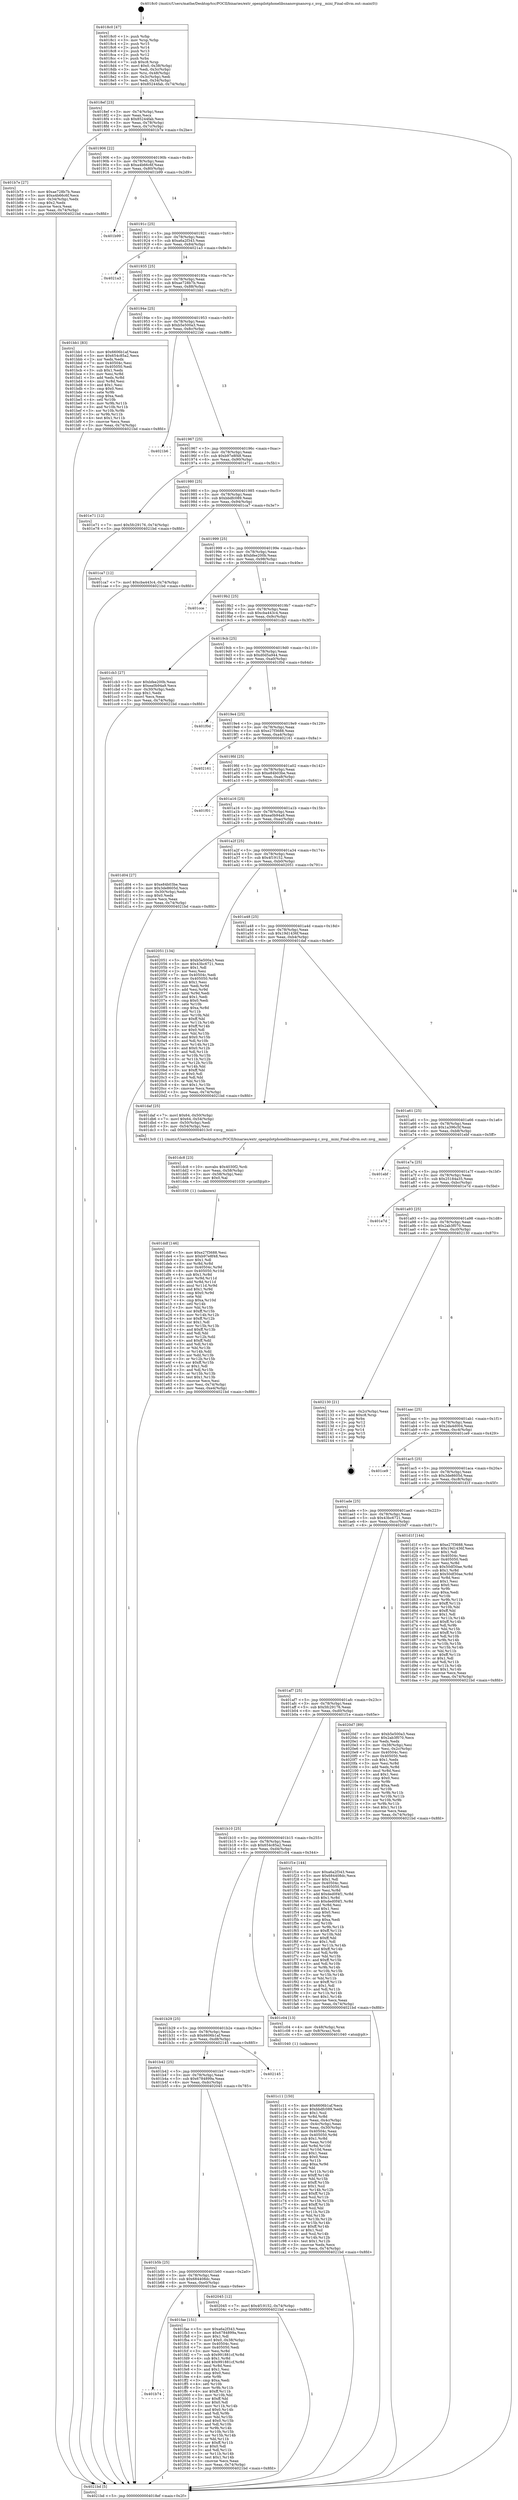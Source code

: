 digraph "0x4018c0" {
  label = "0x4018c0 (/mnt/c/Users/mathe/Desktop/tcc/POCII/binaries/extr_openpilotphonelibsnanovgnanovg.c_nvg__mini_Final-ollvm.out::main(0))"
  labelloc = "t"
  node[shape=record]

  Entry [label="",width=0.3,height=0.3,shape=circle,fillcolor=black,style=filled]
  "0x4018ef" [label="{
     0x4018ef [23]\l
     | [instrs]\l
     &nbsp;&nbsp;0x4018ef \<+3\>: mov -0x74(%rbp),%eax\l
     &nbsp;&nbsp;0x4018f2 \<+2\>: mov %eax,%ecx\l
     &nbsp;&nbsp;0x4018f4 \<+6\>: sub $0x85244fab,%ecx\l
     &nbsp;&nbsp;0x4018fa \<+3\>: mov %eax,-0x78(%rbp)\l
     &nbsp;&nbsp;0x4018fd \<+3\>: mov %ecx,-0x7c(%rbp)\l
     &nbsp;&nbsp;0x401900 \<+6\>: je 0000000000401b7e \<main+0x2be\>\l
  }"]
  "0x401b7e" [label="{
     0x401b7e [27]\l
     | [instrs]\l
     &nbsp;&nbsp;0x401b7e \<+5\>: mov $0xae728b7b,%eax\l
     &nbsp;&nbsp;0x401b83 \<+5\>: mov $0xa4b66c6f,%ecx\l
     &nbsp;&nbsp;0x401b88 \<+3\>: mov -0x34(%rbp),%edx\l
     &nbsp;&nbsp;0x401b8b \<+3\>: cmp $0x2,%edx\l
     &nbsp;&nbsp;0x401b8e \<+3\>: cmovne %ecx,%eax\l
     &nbsp;&nbsp;0x401b91 \<+3\>: mov %eax,-0x74(%rbp)\l
     &nbsp;&nbsp;0x401b94 \<+5\>: jmp 00000000004021bd \<main+0x8fd\>\l
  }"]
  "0x401906" [label="{
     0x401906 [22]\l
     | [instrs]\l
     &nbsp;&nbsp;0x401906 \<+5\>: jmp 000000000040190b \<main+0x4b\>\l
     &nbsp;&nbsp;0x40190b \<+3\>: mov -0x78(%rbp),%eax\l
     &nbsp;&nbsp;0x40190e \<+5\>: sub $0xa4b66c6f,%eax\l
     &nbsp;&nbsp;0x401913 \<+3\>: mov %eax,-0x80(%rbp)\l
     &nbsp;&nbsp;0x401916 \<+6\>: je 0000000000401b99 \<main+0x2d9\>\l
  }"]
  "0x4021bd" [label="{
     0x4021bd [5]\l
     | [instrs]\l
     &nbsp;&nbsp;0x4021bd \<+5\>: jmp 00000000004018ef \<main+0x2f\>\l
  }"]
  "0x4018c0" [label="{
     0x4018c0 [47]\l
     | [instrs]\l
     &nbsp;&nbsp;0x4018c0 \<+1\>: push %rbp\l
     &nbsp;&nbsp;0x4018c1 \<+3\>: mov %rsp,%rbp\l
     &nbsp;&nbsp;0x4018c4 \<+2\>: push %r15\l
     &nbsp;&nbsp;0x4018c6 \<+2\>: push %r14\l
     &nbsp;&nbsp;0x4018c8 \<+2\>: push %r13\l
     &nbsp;&nbsp;0x4018ca \<+2\>: push %r12\l
     &nbsp;&nbsp;0x4018cc \<+1\>: push %rbx\l
     &nbsp;&nbsp;0x4018cd \<+7\>: sub $0xc8,%rsp\l
     &nbsp;&nbsp;0x4018d4 \<+7\>: movl $0x0,-0x38(%rbp)\l
     &nbsp;&nbsp;0x4018db \<+3\>: mov %edi,-0x3c(%rbp)\l
     &nbsp;&nbsp;0x4018de \<+4\>: mov %rsi,-0x48(%rbp)\l
     &nbsp;&nbsp;0x4018e2 \<+3\>: mov -0x3c(%rbp),%edi\l
     &nbsp;&nbsp;0x4018e5 \<+3\>: mov %edi,-0x34(%rbp)\l
     &nbsp;&nbsp;0x4018e8 \<+7\>: movl $0x85244fab,-0x74(%rbp)\l
  }"]
  Exit [label="",width=0.3,height=0.3,shape=circle,fillcolor=black,style=filled,peripheries=2]
  "0x401b99" [label="{
     0x401b99\l
  }", style=dashed]
  "0x40191c" [label="{
     0x40191c [25]\l
     | [instrs]\l
     &nbsp;&nbsp;0x40191c \<+5\>: jmp 0000000000401921 \<main+0x61\>\l
     &nbsp;&nbsp;0x401921 \<+3\>: mov -0x78(%rbp),%eax\l
     &nbsp;&nbsp;0x401924 \<+5\>: sub $0xa6a2f343,%eax\l
     &nbsp;&nbsp;0x401929 \<+6\>: mov %eax,-0x84(%rbp)\l
     &nbsp;&nbsp;0x40192f \<+6\>: je 00000000004021a3 \<main+0x8e3\>\l
  }"]
  "0x401b74" [label="{
     0x401b74\l
  }", style=dashed]
  "0x4021a3" [label="{
     0x4021a3\l
  }", style=dashed]
  "0x401935" [label="{
     0x401935 [25]\l
     | [instrs]\l
     &nbsp;&nbsp;0x401935 \<+5\>: jmp 000000000040193a \<main+0x7a\>\l
     &nbsp;&nbsp;0x40193a \<+3\>: mov -0x78(%rbp),%eax\l
     &nbsp;&nbsp;0x40193d \<+5\>: sub $0xae728b7b,%eax\l
     &nbsp;&nbsp;0x401942 \<+6\>: mov %eax,-0x88(%rbp)\l
     &nbsp;&nbsp;0x401948 \<+6\>: je 0000000000401bb1 \<main+0x2f1\>\l
  }"]
  "0x401fae" [label="{
     0x401fae [151]\l
     | [instrs]\l
     &nbsp;&nbsp;0x401fae \<+5\>: mov $0xa6a2f343,%eax\l
     &nbsp;&nbsp;0x401fb3 \<+5\>: mov $0x6784899a,%ecx\l
     &nbsp;&nbsp;0x401fb8 \<+2\>: mov $0x1,%dl\l
     &nbsp;&nbsp;0x401fba \<+7\>: movl $0x0,-0x38(%rbp)\l
     &nbsp;&nbsp;0x401fc1 \<+7\>: mov 0x40504c,%esi\l
     &nbsp;&nbsp;0x401fc8 \<+7\>: mov 0x405050,%edi\l
     &nbsp;&nbsp;0x401fcf \<+3\>: mov %esi,%r8d\l
     &nbsp;&nbsp;0x401fd2 \<+7\>: sub $0x991881cf,%r8d\l
     &nbsp;&nbsp;0x401fd9 \<+4\>: sub $0x1,%r8d\l
     &nbsp;&nbsp;0x401fdd \<+7\>: add $0x991881cf,%r8d\l
     &nbsp;&nbsp;0x401fe4 \<+4\>: imul %r8d,%esi\l
     &nbsp;&nbsp;0x401fe8 \<+3\>: and $0x1,%esi\l
     &nbsp;&nbsp;0x401feb \<+3\>: cmp $0x0,%esi\l
     &nbsp;&nbsp;0x401fee \<+4\>: sete %r9b\l
     &nbsp;&nbsp;0x401ff2 \<+3\>: cmp $0xa,%edi\l
     &nbsp;&nbsp;0x401ff5 \<+4\>: setl %r10b\l
     &nbsp;&nbsp;0x401ff9 \<+3\>: mov %r9b,%r11b\l
     &nbsp;&nbsp;0x401ffc \<+4\>: xor $0xff,%r11b\l
     &nbsp;&nbsp;0x402000 \<+3\>: mov %r10b,%bl\l
     &nbsp;&nbsp;0x402003 \<+3\>: xor $0xff,%bl\l
     &nbsp;&nbsp;0x402006 \<+3\>: xor $0x0,%dl\l
     &nbsp;&nbsp;0x402009 \<+3\>: mov %r11b,%r14b\l
     &nbsp;&nbsp;0x40200c \<+4\>: and $0x0,%r14b\l
     &nbsp;&nbsp;0x402010 \<+3\>: and %dl,%r9b\l
     &nbsp;&nbsp;0x402013 \<+3\>: mov %bl,%r15b\l
     &nbsp;&nbsp;0x402016 \<+4\>: and $0x0,%r15b\l
     &nbsp;&nbsp;0x40201a \<+3\>: and %dl,%r10b\l
     &nbsp;&nbsp;0x40201d \<+3\>: or %r9b,%r14b\l
     &nbsp;&nbsp;0x402020 \<+3\>: or %r10b,%r15b\l
     &nbsp;&nbsp;0x402023 \<+3\>: xor %r15b,%r14b\l
     &nbsp;&nbsp;0x402026 \<+3\>: or %bl,%r11b\l
     &nbsp;&nbsp;0x402029 \<+4\>: xor $0xff,%r11b\l
     &nbsp;&nbsp;0x40202d \<+3\>: or $0x0,%dl\l
     &nbsp;&nbsp;0x402030 \<+3\>: and %dl,%r11b\l
     &nbsp;&nbsp;0x402033 \<+3\>: or %r11b,%r14b\l
     &nbsp;&nbsp;0x402036 \<+4\>: test $0x1,%r14b\l
     &nbsp;&nbsp;0x40203a \<+3\>: cmovne %ecx,%eax\l
     &nbsp;&nbsp;0x40203d \<+3\>: mov %eax,-0x74(%rbp)\l
     &nbsp;&nbsp;0x402040 \<+5\>: jmp 00000000004021bd \<main+0x8fd\>\l
  }"]
  "0x401bb1" [label="{
     0x401bb1 [83]\l
     | [instrs]\l
     &nbsp;&nbsp;0x401bb1 \<+5\>: mov $0x6606b1af,%eax\l
     &nbsp;&nbsp;0x401bb6 \<+5\>: mov $0x654c85a2,%ecx\l
     &nbsp;&nbsp;0x401bbb \<+2\>: xor %edx,%edx\l
     &nbsp;&nbsp;0x401bbd \<+7\>: mov 0x40504c,%esi\l
     &nbsp;&nbsp;0x401bc4 \<+7\>: mov 0x405050,%edi\l
     &nbsp;&nbsp;0x401bcb \<+3\>: sub $0x1,%edx\l
     &nbsp;&nbsp;0x401bce \<+3\>: mov %esi,%r8d\l
     &nbsp;&nbsp;0x401bd1 \<+3\>: add %edx,%r8d\l
     &nbsp;&nbsp;0x401bd4 \<+4\>: imul %r8d,%esi\l
     &nbsp;&nbsp;0x401bd8 \<+3\>: and $0x1,%esi\l
     &nbsp;&nbsp;0x401bdb \<+3\>: cmp $0x0,%esi\l
     &nbsp;&nbsp;0x401bde \<+4\>: sete %r9b\l
     &nbsp;&nbsp;0x401be2 \<+3\>: cmp $0xa,%edi\l
     &nbsp;&nbsp;0x401be5 \<+4\>: setl %r10b\l
     &nbsp;&nbsp;0x401be9 \<+3\>: mov %r9b,%r11b\l
     &nbsp;&nbsp;0x401bec \<+3\>: and %r10b,%r11b\l
     &nbsp;&nbsp;0x401bef \<+3\>: xor %r10b,%r9b\l
     &nbsp;&nbsp;0x401bf2 \<+3\>: or %r9b,%r11b\l
     &nbsp;&nbsp;0x401bf5 \<+4\>: test $0x1,%r11b\l
     &nbsp;&nbsp;0x401bf9 \<+3\>: cmovne %ecx,%eax\l
     &nbsp;&nbsp;0x401bfc \<+3\>: mov %eax,-0x74(%rbp)\l
     &nbsp;&nbsp;0x401bff \<+5\>: jmp 00000000004021bd \<main+0x8fd\>\l
  }"]
  "0x40194e" [label="{
     0x40194e [25]\l
     | [instrs]\l
     &nbsp;&nbsp;0x40194e \<+5\>: jmp 0000000000401953 \<main+0x93\>\l
     &nbsp;&nbsp;0x401953 \<+3\>: mov -0x78(%rbp),%eax\l
     &nbsp;&nbsp;0x401956 \<+5\>: sub $0xb5e500a3,%eax\l
     &nbsp;&nbsp;0x40195b \<+6\>: mov %eax,-0x8c(%rbp)\l
     &nbsp;&nbsp;0x401961 \<+6\>: je 00000000004021b6 \<main+0x8f6\>\l
  }"]
  "0x401b5b" [label="{
     0x401b5b [25]\l
     | [instrs]\l
     &nbsp;&nbsp;0x401b5b \<+5\>: jmp 0000000000401b60 \<main+0x2a0\>\l
     &nbsp;&nbsp;0x401b60 \<+3\>: mov -0x78(%rbp),%eax\l
     &nbsp;&nbsp;0x401b63 \<+5\>: sub $0x684408dc,%eax\l
     &nbsp;&nbsp;0x401b68 \<+6\>: mov %eax,-0xe0(%rbp)\l
     &nbsp;&nbsp;0x401b6e \<+6\>: je 0000000000401fae \<main+0x6ee\>\l
  }"]
  "0x4021b6" [label="{
     0x4021b6\l
  }", style=dashed]
  "0x401967" [label="{
     0x401967 [25]\l
     | [instrs]\l
     &nbsp;&nbsp;0x401967 \<+5\>: jmp 000000000040196c \<main+0xac\>\l
     &nbsp;&nbsp;0x40196c \<+3\>: mov -0x78(%rbp),%eax\l
     &nbsp;&nbsp;0x40196f \<+5\>: sub $0xb97e8f48,%eax\l
     &nbsp;&nbsp;0x401974 \<+6\>: mov %eax,-0x90(%rbp)\l
     &nbsp;&nbsp;0x40197a \<+6\>: je 0000000000401e71 \<main+0x5b1\>\l
  }"]
  "0x402045" [label="{
     0x402045 [12]\l
     | [instrs]\l
     &nbsp;&nbsp;0x402045 \<+7\>: movl $0x4f19152,-0x74(%rbp)\l
     &nbsp;&nbsp;0x40204c \<+5\>: jmp 00000000004021bd \<main+0x8fd\>\l
  }"]
  "0x401e71" [label="{
     0x401e71 [12]\l
     | [instrs]\l
     &nbsp;&nbsp;0x401e71 \<+7\>: movl $0x5fc29176,-0x74(%rbp)\l
     &nbsp;&nbsp;0x401e78 \<+5\>: jmp 00000000004021bd \<main+0x8fd\>\l
  }"]
  "0x401980" [label="{
     0x401980 [25]\l
     | [instrs]\l
     &nbsp;&nbsp;0x401980 \<+5\>: jmp 0000000000401985 \<main+0xc5\>\l
     &nbsp;&nbsp;0x401985 \<+3\>: mov -0x78(%rbp),%eax\l
     &nbsp;&nbsp;0x401988 \<+5\>: sub $0xbbdfc089,%eax\l
     &nbsp;&nbsp;0x40198d \<+6\>: mov %eax,-0x94(%rbp)\l
     &nbsp;&nbsp;0x401993 \<+6\>: je 0000000000401ca7 \<main+0x3e7\>\l
  }"]
  "0x401b42" [label="{
     0x401b42 [25]\l
     | [instrs]\l
     &nbsp;&nbsp;0x401b42 \<+5\>: jmp 0000000000401b47 \<main+0x287\>\l
     &nbsp;&nbsp;0x401b47 \<+3\>: mov -0x78(%rbp),%eax\l
     &nbsp;&nbsp;0x401b4a \<+5\>: sub $0x6784899a,%eax\l
     &nbsp;&nbsp;0x401b4f \<+6\>: mov %eax,-0xdc(%rbp)\l
     &nbsp;&nbsp;0x401b55 \<+6\>: je 0000000000402045 \<main+0x785\>\l
  }"]
  "0x401ca7" [label="{
     0x401ca7 [12]\l
     | [instrs]\l
     &nbsp;&nbsp;0x401ca7 \<+7\>: movl $0xcba443c4,-0x74(%rbp)\l
     &nbsp;&nbsp;0x401cae \<+5\>: jmp 00000000004021bd \<main+0x8fd\>\l
  }"]
  "0x401999" [label="{
     0x401999 [25]\l
     | [instrs]\l
     &nbsp;&nbsp;0x401999 \<+5\>: jmp 000000000040199e \<main+0xde\>\l
     &nbsp;&nbsp;0x40199e \<+3\>: mov -0x78(%rbp),%eax\l
     &nbsp;&nbsp;0x4019a1 \<+5\>: sub $0xbfee200b,%eax\l
     &nbsp;&nbsp;0x4019a6 \<+6\>: mov %eax,-0x98(%rbp)\l
     &nbsp;&nbsp;0x4019ac \<+6\>: je 0000000000401cce \<main+0x40e\>\l
  }"]
  "0x402145" [label="{
     0x402145\l
  }", style=dashed]
  "0x401cce" [label="{
     0x401cce\l
  }", style=dashed]
  "0x4019b2" [label="{
     0x4019b2 [25]\l
     | [instrs]\l
     &nbsp;&nbsp;0x4019b2 \<+5\>: jmp 00000000004019b7 \<main+0xf7\>\l
     &nbsp;&nbsp;0x4019b7 \<+3\>: mov -0x78(%rbp),%eax\l
     &nbsp;&nbsp;0x4019ba \<+5\>: sub $0xcba443c4,%eax\l
     &nbsp;&nbsp;0x4019bf \<+6\>: mov %eax,-0x9c(%rbp)\l
     &nbsp;&nbsp;0x4019c5 \<+6\>: je 0000000000401cb3 \<main+0x3f3\>\l
  }"]
  "0x401ddf" [label="{
     0x401ddf [146]\l
     | [instrs]\l
     &nbsp;&nbsp;0x401ddf \<+5\>: mov $0xe27f3688,%esi\l
     &nbsp;&nbsp;0x401de4 \<+5\>: mov $0xb97e8f48,%ecx\l
     &nbsp;&nbsp;0x401de9 \<+2\>: mov $0x1,%dl\l
     &nbsp;&nbsp;0x401deb \<+3\>: xor %r8d,%r8d\l
     &nbsp;&nbsp;0x401dee \<+8\>: mov 0x40504c,%r9d\l
     &nbsp;&nbsp;0x401df6 \<+8\>: mov 0x405050,%r10d\l
     &nbsp;&nbsp;0x401dfe \<+4\>: sub $0x1,%r8d\l
     &nbsp;&nbsp;0x401e02 \<+3\>: mov %r9d,%r11d\l
     &nbsp;&nbsp;0x401e05 \<+3\>: add %r8d,%r11d\l
     &nbsp;&nbsp;0x401e08 \<+4\>: imul %r11d,%r9d\l
     &nbsp;&nbsp;0x401e0c \<+4\>: and $0x1,%r9d\l
     &nbsp;&nbsp;0x401e10 \<+4\>: cmp $0x0,%r9d\l
     &nbsp;&nbsp;0x401e14 \<+3\>: sete %bl\l
     &nbsp;&nbsp;0x401e17 \<+4\>: cmp $0xa,%r10d\l
     &nbsp;&nbsp;0x401e1b \<+4\>: setl %r14b\l
     &nbsp;&nbsp;0x401e1f \<+3\>: mov %bl,%r15b\l
     &nbsp;&nbsp;0x401e22 \<+4\>: xor $0xff,%r15b\l
     &nbsp;&nbsp;0x401e26 \<+3\>: mov %r14b,%r12b\l
     &nbsp;&nbsp;0x401e29 \<+4\>: xor $0xff,%r12b\l
     &nbsp;&nbsp;0x401e2d \<+3\>: xor $0x1,%dl\l
     &nbsp;&nbsp;0x401e30 \<+3\>: mov %r15b,%r13b\l
     &nbsp;&nbsp;0x401e33 \<+4\>: and $0xff,%r13b\l
     &nbsp;&nbsp;0x401e37 \<+2\>: and %dl,%bl\l
     &nbsp;&nbsp;0x401e39 \<+3\>: mov %r12b,%dil\l
     &nbsp;&nbsp;0x401e3c \<+4\>: and $0xff,%dil\l
     &nbsp;&nbsp;0x401e40 \<+3\>: and %dl,%r14b\l
     &nbsp;&nbsp;0x401e43 \<+3\>: or %bl,%r13b\l
     &nbsp;&nbsp;0x401e46 \<+3\>: or %r14b,%dil\l
     &nbsp;&nbsp;0x401e49 \<+3\>: xor %dil,%r13b\l
     &nbsp;&nbsp;0x401e4c \<+3\>: or %r12b,%r15b\l
     &nbsp;&nbsp;0x401e4f \<+4\>: xor $0xff,%r15b\l
     &nbsp;&nbsp;0x401e53 \<+3\>: or $0x1,%dl\l
     &nbsp;&nbsp;0x401e56 \<+3\>: and %dl,%r15b\l
     &nbsp;&nbsp;0x401e59 \<+3\>: or %r15b,%r13b\l
     &nbsp;&nbsp;0x401e5c \<+4\>: test $0x1,%r13b\l
     &nbsp;&nbsp;0x401e60 \<+3\>: cmovne %ecx,%esi\l
     &nbsp;&nbsp;0x401e63 \<+3\>: mov %esi,-0x74(%rbp)\l
     &nbsp;&nbsp;0x401e66 \<+6\>: mov %eax,-0xe4(%rbp)\l
     &nbsp;&nbsp;0x401e6c \<+5\>: jmp 00000000004021bd \<main+0x8fd\>\l
  }"]
  "0x401cb3" [label="{
     0x401cb3 [27]\l
     | [instrs]\l
     &nbsp;&nbsp;0x401cb3 \<+5\>: mov $0xbfee200b,%eax\l
     &nbsp;&nbsp;0x401cb8 \<+5\>: mov $0xea0b94a9,%ecx\l
     &nbsp;&nbsp;0x401cbd \<+3\>: mov -0x30(%rbp),%edx\l
     &nbsp;&nbsp;0x401cc0 \<+3\>: cmp $0x1,%edx\l
     &nbsp;&nbsp;0x401cc3 \<+3\>: cmovl %ecx,%eax\l
     &nbsp;&nbsp;0x401cc6 \<+3\>: mov %eax,-0x74(%rbp)\l
     &nbsp;&nbsp;0x401cc9 \<+5\>: jmp 00000000004021bd \<main+0x8fd\>\l
  }"]
  "0x4019cb" [label="{
     0x4019cb [25]\l
     | [instrs]\l
     &nbsp;&nbsp;0x4019cb \<+5\>: jmp 00000000004019d0 \<main+0x110\>\l
     &nbsp;&nbsp;0x4019d0 \<+3\>: mov -0x78(%rbp),%eax\l
     &nbsp;&nbsp;0x4019d3 \<+5\>: sub $0xd0d5a944,%eax\l
     &nbsp;&nbsp;0x4019d8 \<+6\>: mov %eax,-0xa0(%rbp)\l
     &nbsp;&nbsp;0x4019de \<+6\>: je 0000000000401f0d \<main+0x64d\>\l
  }"]
  "0x401dc8" [label="{
     0x401dc8 [23]\l
     | [instrs]\l
     &nbsp;&nbsp;0x401dc8 \<+10\>: movabs $0x4030f2,%rdi\l
     &nbsp;&nbsp;0x401dd2 \<+3\>: mov %eax,-0x58(%rbp)\l
     &nbsp;&nbsp;0x401dd5 \<+3\>: mov -0x58(%rbp),%esi\l
     &nbsp;&nbsp;0x401dd8 \<+2\>: mov $0x0,%al\l
     &nbsp;&nbsp;0x401dda \<+5\>: call 0000000000401030 \<printf@plt\>\l
     | [calls]\l
     &nbsp;&nbsp;0x401030 \{1\} (unknown)\l
  }"]
  "0x401f0d" [label="{
     0x401f0d\l
  }", style=dashed]
  "0x4019e4" [label="{
     0x4019e4 [25]\l
     | [instrs]\l
     &nbsp;&nbsp;0x4019e4 \<+5\>: jmp 00000000004019e9 \<main+0x129\>\l
     &nbsp;&nbsp;0x4019e9 \<+3\>: mov -0x78(%rbp),%eax\l
     &nbsp;&nbsp;0x4019ec \<+5\>: sub $0xe27f3688,%eax\l
     &nbsp;&nbsp;0x4019f1 \<+6\>: mov %eax,-0xa4(%rbp)\l
     &nbsp;&nbsp;0x4019f7 \<+6\>: je 0000000000402161 \<main+0x8a1\>\l
  }"]
  "0x401c11" [label="{
     0x401c11 [150]\l
     | [instrs]\l
     &nbsp;&nbsp;0x401c11 \<+5\>: mov $0x6606b1af,%ecx\l
     &nbsp;&nbsp;0x401c16 \<+5\>: mov $0xbbdfc089,%edx\l
     &nbsp;&nbsp;0x401c1b \<+3\>: mov $0x1,%sil\l
     &nbsp;&nbsp;0x401c1e \<+3\>: xor %r8d,%r8d\l
     &nbsp;&nbsp;0x401c21 \<+3\>: mov %eax,-0x4c(%rbp)\l
     &nbsp;&nbsp;0x401c24 \<+3\>: mov -0x4c(%rbp),%eax\l
     &nbsp;&nbsp;0x401c27 \<+3\>: mov %eax,-0x30(%rbp)\l
     &nbsp;&nbsp;0x401c2a \<+7\>: mov 0x40504c,%eax\l
     &nbsp;&nbsp;0x401c31 \<+8\>: mov 0x405050,%r9d\l
     &nbsp;&nbsp;0x401c39 \<+4\>: sub $0x1,%r8d\l
     &nbsp;&nbsp;0x401c3d \<+3\>: mov %eax,%r10d\l
     &nbsp;&nbsp;0x401c40 \<+3\>: add %r8d,%r10d\l
     &nbsp;&nbsp;0x401c43 \<+4\>: imul %r10d,%eax\l
     &nbsp;&nbsp;0x401c47 \<+3\>: and $0x1,%eax\l
     &nbsp;&nbsp;0x401c4a \<+3\>: cmp $0x0,%eax\l
     &nbsp;&nbsp;0x401c4d \<+4\>: sete %r11b\l
     &nbsp;&nbsp;0x401c51 \<+4\>: cmp $0xa,%r9d\l
     &nbsp;&nbsp;0x401c55 \<+3\>: setl %bl\l
     &nbsp;&nbsp;0x401c58 \<+3\>: mov %r11b,%r14b\l
     &nbsp;&nbsp;0x401c5b \<+4\>: xor $0xff,%r14b\l
     &nbsp;&nbsp;0x401c5f \<+3\>: mov %bl,%r15b\l
     &nbsp;&nbsp;0x401c62 \<+4\>: xor $0xff,%r15b\l
     &nbsp;&nbsp;0x401c66 \<+4\>: xor $0x1,%sil\l
     &nbsp;&nbsp;0x401c6a \<+3\>: mov %r14b,%r12b\l
     &nbsp;&nbsp;0x401c6d \<+4\>: and $0xff,%r12b\l
     &nbsp;&nbsp;0x401c71 \<+3\>: and %sil,%r11b\l
     &nbsp;&nbsp;0x401c74 \<+3\>: mov %r15b,%r13b\l
     &nbsp;&nbsp;0x401c77 \<+4\>: and $0xff,%r13b\l
     &nbsp;&nbsp;0x401c7b \<+3\>: and %sil,%bl\l
     &nbsp;&nbsp;0x401c7e \<+3\>: or %r11b,%r12b\l
     &nbsp;&nbsp;0x401c81 \<+3\>: or %bl,%r13b\l
     &nbsp;&nbsp;0x401c84 \<+3\>: xor %r13b,%r12b\l
     &nbsp;&nbsp;0x401c87 \<+3\>: or %r15b,%r14b\l
     &nbsp;&nbsp;0x401c8a \<+4\>: xor $0xff,%r14b\l
     &nbsp;&nbsp;0x401c8e \<+4\>: or $0x1,%sil\l
     &nbsp;&nbsp;0x401c92 \<+3\>: and %sil,%r14b\l
     &nbsp;&nbsp;0x401c95 \<+3\>: or %r14b,%r12b\l
     &nbsp;&nbsp;0x401c98 \<+4\>: test $0x1,%r12b\l
     &nbsp;&nbsp;0x401c9c \<+3\>: cmovne %edx,%ecx\l
     &nbsp;&nbsp;0x401c9f \<+3\>: mov %ecx,-0x74(%rbp)\l
     &nbsp;&nbsp;0x401ca2 \<+5\>: jmp 00000000004021bd \<main+0x8fd\>\l
  }"]
  "0x402161" [label="{
     0x402161\l
  }", style=dashed]
  "0x4019fd" [label="{
     0x4019fd [25]\l
     | [instrs]\l
     &nbsp;&nbsp;0x4019fd \<+5\>: jmp 0000000000401a02 \<main+0x142\>\l
     &nbsp;&nbsp;0x401a02 \<+3\>: mov -0x78(%rbp),%eax\l
     &nbsp;&nbsp;0x401a05 \<+5\>: sub $0xe84b03be,%eax\l
     &nbsp;&nbsp;0x401a0a \<+6\>: mov %eax,-0xa8(%rbp)\l
     &nbsp;&nbsp;0x401a10 \<+6\>: je 0000000000401f01 \<main+0x641\>\l
  }"]
  "0x401b29" [label="{
     0x401b29 [25]\l
     | [instrs]\l
     &nbsp;&nbsp;0x401b29 \<+5\>: jmp 0000000000401b2e \<main+0x26e\>\l
     &nbsp;&nbsp;0x401b2e \<+3\>: mov -0x78(%rbp),%eax\l
     &nbsp;&nbsp;0x401b31 \<+5\>: sub $0x6606b1af,%eax\l
     &nbsp;&nbsp;0x401b36 \<+6\>: mov %eax,-0xd8(%rbp)\l
     &nbsp;&nbsp;0x401b3c \<+6\>: je 0000000000402145 \<main+0x885\>\l
  }"]
  "0x401f01" [label="{
     0x401f01\l
  }", style=dashed]
  "0x401a16" [label="{
     0x401a16 [25]\l
     | [instrs]\l
     &nbsp;&nbsp;0x401a16 \<+5\>: jmp 0000000000401a1b \<main+0x15b\>\l
     &nbsp;&nbsp;0x401a1b \<+3\>: mov -0x78(%rbp),%eax\l
     &nbsp;&nbsp;0x401a1e \<+5\>: sub $0xea0b94a9,%eax\l
     &nbsp;&nbsp;0x401a23 \<+6\>: mov %eax,-0xac(%rbp)\l
     &nbsp;&nbsp;0x401a29 \<+6\>: je 0000000000401d04 \<main+0x444\>\l
  }"]
  "0x401c04" [label="{
     0x401c04 [13]\l
     | [instrs]\l
     &nbsp;&nbsp;0x401c04 \<+4\>: mov -0x48(%rbp),%rax\l
     &nbsp;&nbsp;0x401c08 \<+4\>: mov 0x8(%rax),%rdi\l
     &nbsp;&nbsp;0x401c0c \<+5\>: call 0000000000401040 \<atoi@plt\>\l
     | [calls]\l
     &nbsp;&nbsp;0x401040 \{1\} (unknown)\l
  }"]
  "0x401d04" [label="{
     0x401d04 [27]\l
     | [instrs]\l
     &nbsp;&nbsp;0x401d04 \<+5\>: mov $0xe84b03be,%eax\l
     &nbsp;&nbsp;0x401d09 \<+5\>: mov $0x3de8605d,%ecx\l
     &nbsp;&nbsp;0x401d0e \<+3\>: mov -0x30(%rbp),%edx\l
     &nbsp;&nbsp;0x401d11 \<+3\>: cmp $0x0,%edx\l
     &nbsp;&nbsp;0x401d14 \<+3\>: cmove %ecx,%eax\l
     &nbsp;&nbsp;0x401d17 \<+3\>: mov %eax,-0x74(%rbp)\l
     &nbsp;&nbsp;0x401d1a \<+5\>: jmp 00000000004021bd \<main+0x8fd\>\l
  }"]
  "0x401a2f" [label="{
     0x401a2f [25]\l
     | [instrs]\l
     &nbsp;&nbsp;0x401a2f \<+5\>: jmp 0000000000401a34 \<main+0x174\>\l
     &nbsp;&nbsp;0x401a34 \<+3\>: mov -0x78(%rbp),%eax\l
     &nbsp;&nbsp;0x401a37 \<+5\>: sub $0x4f19152,%eax\l
     &nbsp;&nbsp;0x401a3c \<+6\>: mov %eax,-0xb0(%rbp)\l
     &nbsp;&nbsp;0x401a42 \<+6\>: je 0000000000402051 \<main+0x791\>\l
  }"]
  "0x401b10" [label="{
     0x401b10 [25]\l
     | [instrs]\l
     &nbsp;&nbsp;0x401b10 \<+5\>: jmp 0000000000401b15 \<main+0x255\>\l
     &nbsp;&nbsp;0x401b15 \<+3\>: mov -0x78(%rbp),%eax\l
     &nbsp;&nbsp;0x401b18 \<+5\>: sub $0x654c85a2,%eax\l
     &nbsp;&nbsp;0x401b1d \<+6\>: mov %eax,-0xd4(%rbp)\l
     &nbsp;&nbsp;0x401b23 \<+6\>: je 0000000000401c04 \<main+0x344\>\l
  }"]
  "0x402051" [label="{
     0x402051 [134]\l
     | [instrs]\l
     &nbsp;&nbsp;0x402051 \<+5\>: mov $0xb5e500a3,%eax\l
     &nbsp;&nbsp;0x402056 \<+5\>: mov $0x43bc6721,%ecx\l
     &nbsp;&nbsp;0x40205b \<+2\>: mov $0x1,%dl\l
     &nbsp;&nbsp;0x40205d \<+2\>: xor %esi,%esi\l
     &nbsp;&nbsp;0x40205f \<+7\>: mov 0x40504c,%edi\l
     &nbsp;&nbsp;0x402066 \<+8\>: mov 0x405050,%r8d\l
     &nbsp;&nbsp;0x40206e \<+3\>: sub $0x1,%esi\l
     &nbsp;&nbsp;0x402071 \<+3\>: mov %edi,%r9d\l
     &nbsp;&nbsp;0x402074 \<+3\>: add %esi,%r9d\l
     &nbsp;&nbsp;0x402077 \<+4\>: imul %r9d,%edi\l
     &nbsp;&nbsp;0x40207b \<+3\>: and $0x1,%edi\l
     &nbsp;&nbsp;0x40207e \<+3\>: cmp $0x0,%edi\l
     &nbsp;&nbsp;0x402081 \<+4\>: sete %r10b\l
     &nbsp;&nbsp;0x402085 \<+4\>: cmp $0xa,%r8d\l
     &nbsp;&nbsp;0x402089 \<+4\>: setl %r11b\l
     &nbsp;&nbsp;0x40208d \<+3\>: mov %r10b,%bl\l
     &nbsp;&nbsp;0x402090 \<+3\>: xor $0xff,%bl\l
     &nbsp;&nbsp;0x402093 \<+3\>: mov %r11b,%r14b\l
     &nbsp;&nbsp;0x402096 \<+4\>: xor $0xff,%r14b\l
     &nbsp;&nbsp;0x40209a \<+3\>: xor $0x0,%dl\l
     &nbsp;&nbsp;0x40209d \<+3\>: mov %bl,%r15b\l
     &nbsp;&nbsp;0x4020a0 \<+4\>: and $0x0,%r15b\l
     &nbsp;&nbsp;0x4020a4 \<+3\>: and %dl,%r10b\l
     &nbsp;&nbsp;0x4020a7 \<+3\>: mov %r14b,%r12b\l
     &nbsp;&nbsp;0x4020aa \<+4\>: and $0x0,%r12b\l
     &nbsp;&nbsp;0x4020ae \<+3\>: and %dl,%r11b\l
     &nbsp;&nbsp;0x4020b1 \<+3\>: or %r10b,%r15b\l
     &nbsp;&nbsp;0x4020b4 \<+3\>: or %r11b,%r12b\l
     &nbsp;&nbsp;0x4020b7 \<+3\>: xor %r12b,%r15b\l
     &nbsp;&nbsp;0x4020ba \<+3\>: or %r14b,%bl\l
     &nbsp;&nbsp;0x4020bd \<+3\>: xor $0xff,%bl\l
     &nbsp;&nbsp;0x4020c0 \<+3\>: or $0x0,%dl\l
     &nbsp;&nbsp;0x4020c3 \<+2\>: and %dl,%bl\l
     &nbsp;&nbsp;0x4020c5 \<+3\>: or %bl,%r15b\l
     &nbsp;&nbsp;0x4020c8 \<+4\>: test $0x1,%r15b\l
     &nbsp;&nbsp;0x4020cc \<+3\>: cmovne %ecx,%eax\l
     &nbsp;&nbsp;0x4020cf \<+3\>: mov %eax,-0x74(%rbp)\l
     &nbsp;&nbsp;0x4020d2 \<+5\>: jmp 00000000004021bd \<main+0x8fd\>\l
  }"]
  "0x401a48" [label="{
     0x401a48 [25]\l
     | [instrs]\l
     &nbsp;&nbsp;0x401a48 \<+5\>: jmp 0000000000401a4d \<main+0x18d\>\l
     &nbsp;&nbsp;0x401a4d \<+3\>: mov -0x78(%rbp),%eax\l
     &nbsp;&nbsp;0x401a50 \<+5\>: sub $0x19d1436f,%eax\l
     &nbsp;&nbsp;0x401a55 \<+6\>: mov %eax,-0xb4(%rbp)\l
     &nbsp;&nbsp;0x401a5b \<+6\>: je 0000000000401daf \<main+0x4ef\>\l
  }"]
  "0x401f1e" [label="{
     0x401f1e [144]\l
     | [instrs]\l
     &nbsp;&nbsp;0x401f1e \<+5\>: mov $0xa6a2f343,%eax\l
     &nbsp;&nbsp;0x401f23 \<+5\>: mov $0x684408dc,%ecx\l
     &nbsp;&nbsp;0x401f28 \<+2\>: mov $0x1,%dl\l
     &nbsp;&nbsp;0x401f2a \<+7\>: mov 0x40504c,%esi\l
     &nbsp;&nbsp;0x401f31 \<+7\>: mov 0x405050,%edi\l
     &nbsp;&nbsp;0x401f38 \<+3\>: mov %esi,%r8d\l
     &nbsp;&nbsp;0x401f3b \<+7\>: add $0xded0f4f1,%r8d\l
     &nbsp;&nbsp;0x401f42 \<+4\>: sub $0x1,%r8d\l
     &nbsp;&nbsp;0x401f46 \<+7\>: sub $0xded0f4f1,%r8d\l
     &nbsp;&nbsp;0x401f4d \<+4\>: imul %r8d,%esi\l
     &nbsp;&nbsp;0x401f51 \<+3\>: and $0x1,%esi\l
     &nbsp;&nbsp;0x401f54 \<+3\>: cmp $0x0,%esi\l
     &nbsp;&nbsp;0x401f57 \<+4\>: sete %r9b\l
     &nbsp;&nbsp;0x401f5b \<+3\>: cmp $0xa,%edi\l
     &nbsp;&nbsp;0x401f5e \<+4\>: setl %r10b\l
     &nbsp;&nbsp;0x401f62 \<+3\>: mov %r9b,%r11b\l
     &nbsp;&nbsp;0x401f65 \<+4\>: xor $0xff,%r11b\l
     &nbsp;&nbsp;0x401f69 \<+3\>: mov %r10b,%bl\l
     &nbsp;&nbsp;0x401f6c \<+3\>: xor $0xff,%bl\l
     &nbsp;&nbsp;0x401f6f \<+3\>: xor $0x1,%dl\l
     &nbsp;&nbsp;0x401f72 \<+3\>: mov %r11b,%r14b\l
     &nbsp;&nbsp;0x401f75 \<+4\>: and $0xff,%r14b\l
     &nbsp;&nbsp;0x401f79 \<+3\>: and %dl,%r9b\l
     &nbsp;&nbsp;0x401f7c \<+3\>: mov %bl,%r15b\l
     &nbsp;&nbsp;0x401f7f \<+4\>: and $0xff,%r15b\l
     &nbsp;&nbsp;0x401f83 \<+3\>: and %dl,%r10b\l
     &nbsp;&nbsp;0x401f86 \<+3\>: or %r9b,%r14b\l
     &nbsp;&nbsp;0x401f89 \<+3\>: or %r10b,%r15b\l
     &nbsp;&nbsp;0x401f8c \<+3\>: xor %r15b,%r14b\l
     &nbsp;&nbsp;0x401f8f \<+3\>: or %bl,%r11b\l
     &nbsp;&nbsp;0x401f92 \<+4\>: xor $0xff,%r11b\l
     &nbsp;&nbsp;0x401f96 \<+3\>: or $0x1,%dl\l
     &nbsp;&nbsp;0x401f99 \<+3\>: and %dl,%r11b\l
     &nbsp;&nbsp;0x401f9c \<+3\>: or %r11b,%r14b\l
     &nbsp;&nbsp;0x401f9f \<+4\>: test $0x1,%r14b\l
     &nbsp;&nbsp;0x401fa3 \<+3\>: cmovne %ecx,%eax\l
     &nbsp;&nbsp;0x401fa6 \<+3\>: mov %eax,-0x74(%rbp)\l
     &nbsp;&nbsp;0x401fa9 \<+5\>: jmp 00000000004021bd \<main+0x8fd\>\l
  }"]
  "0x401daf" [label="{
     0x401daf [25]\l
     | [instrs]\l
     &nbsp;&nbsp;0x401daf \<+7\>: movl $0x64,-0x50(%rbp)\l
     &nbsp;&nbsp;0x401db6 \<+7\>: movl $0x64,-0x54(%rbp)\l
     &nbsp;&nbsp;0x401dbd \<+3\>: mov -0x50(%rbp),%edi\l
     &nbsp;&nbsp;0x401dc0 \<+3\>: mov -0x54(%rbp),%esi\l
     &nbsp;&nbsp;0x401dc3 \<+5\>: call 00000000004013c0 \<nvg__mini\>\l
     | [calls]\l
     &nbsp;&nbsp;0x4013c0 \{1\} (/mnt/c/Users/mathe/Desktop/tcc/POCII/binaries/extr_openpilotphonelibsnanovgnanovg.c_nvg__mini_Final-ollvm.out::nvg__mini)\l
  }"]
  "0x401a61" [label="{
     0x401a61 [25]\l
     | [instrs]\l
     &nbsp;&nbsp;0x401a61 \<+5\>: jmp 0000000000401a66 \<main+0x1a6\>\l
     &nbsp;&nbsp;0x401a66 \<+3\>: mov -0x78(%rbp),%eax\l
     &nbsp;&nbsp;0x401a69 \<+5\>: sub $0x1a396c5f,%eax\l
     &nbsp;&nbsp;0x401a6e \<+6\>: mov %eax,-0xb8(%rbp)\l
     &nbsp;&nbsp;0x401a74 \<+6\>: je 0000000000401ebf \<main+0x5ff\>\l
  }"]
  "0x401af7" [label="{
     0x401af7 [25]\l
     | [instrs]\l
     &nbsp;&nbsp;0x401af7 \<+5\>: jmp 0000000000401afc \<main+0x23c\>\l
     &nbsp;&nbsp;0x401afc \<+3\>: mov -0x78(%rbp),%eax\l
     &nbsp;&nbsp;0x401aff \<+5\>: sub $0x5fc29176,%eax\l
     &nbsp;&nbsp;0x401b04 \<+6\>: mov %eax,-0xd0(%rbp)\l
     &nbsp;&nbsp;0x401b0a \<+6\>: je 0000000000401f1e \<main+0x65e\>\l
  }"]
  "0x401ebf" [label="{
     0x401ebf\l
  }", style=dashed]
  "0x401a7a" [label="{
     0x401a7a [25]\l
     | [instrs]\l
     &nbsp;&nbsp;0x401a7a \<+5\>: jmp 0000000000401a7f \<main+0x1bf\>\l
     &nbsp;&nbsp;0x401a7f \<+3\>: mov -0x78(%rbp),%eax\l
     &nbsp;&nbsp;0x401a82 \<+5\>: sub $0x25184a35,%eax\l
     &nbsp;&nbsp;0x401a87 \<+6\>: mov %eax,-0xbc(%rbp)\l
     &nbsp;&nbsp;0x401a8d \<+6\>: je 0000000000401e7d \<main+0x5bd\>\l
  }"]
  "0x4020d7" [label="{
     0x4020d7 [89]\l
     | [instrs]\l
     &nbsp;&nbsp;0x4020d7 \<+5\>: mov $0xb5e500a3,%eax\l
     &nbsp;&nbsp;0x4020dc \<+5\>: mov $0x2ab3f070,%ecx\l
     &nbsp;&nbsp;0x4020e1 \<+2\>: xor %edx,%edx\l
     &nbsp;&nbsp;0x4020e3 \<+3\>: mov -0x38(%rbp),%esi\l
     &nbsp;&nbsp;0x4020e6 \<+3\>: mov %esi,-0x2c(%rbp)\l
     &nbsp;&nbsp;0x4020e9 \<+7\>: mov 0x40504c,%esi\l
     &nbsp;&nbsp;0x4020f0 \<+7\>: mov 0x405050,%edi\l
     &nbsp;&nbsp;0x4020f7 \<+3\>: sub $0x1,%edx\l
     &nbsp;&nbsp;0x4020fa \<+3\>: mov %esi,%r8d\l
     &nbsp;&nbsp;0x4020fd \<+3\>: add %edx,%r8d\l
     &nbsp;&nbsp;0x402100 \<+4\>: imul %r8d,%esi\l
     &nbsp;&nbsp;0x402104 \<+3\>: and $0x1,%esi\l
     &nbsp;&nbsp;0x402107 \<+3\>: cmp $0x0,%esi\l
     &nbsp;&nbsp;0x40210a \<+4\>: sete %r9b\l
     &nbsp;&nbsp;0x40210e \<+3\>: cmp $0xa,%edi\l
     &nbsp;&nbsp;0x402111 \<+4\>: setl %r10b\l
     &nbsp;&nbsp;0x402115 \<+3\>: mov %r9b,%r11b\l
     &nbsp;&nbsp;0x402118 \<+3\>: and %r10b,%r11b\l
     &nbsp;&nbsp;0x40211b \<+3\>: xor %r10b,%r9b\l
     &nbsp;&nbsp;0x40211e \<+3\>: or %r9b,%r11b\l
     &nbsp;&nbsp;0x402121 \<+4\>: test $0x1,%r11b\l
     &nbsp;&nbsp;0x402125 \<+3\>: cmovne %ecx,%eax\l
     &nbsp;&nbsp;0x402128 \<+3\>: mov %eax,-0x74(%rbp)\l
     &nbsp;&nbsp;0x40212b \<+5\>: jmp 00000000004021bd \<main+0x8fd\>\l
  }"]
  "0x401e7d" [label="{
     0x401e7d\l
  }", style=dashed]
  "0x401a93" [label="{
     0x401a93 [25]\l
     | [instrs]\l
     &nbsp;&nbsp;0x401a93 \<+5\>: jmp 0000000000401a98 \<main+0x1d8\>\l
     &nbsp;&nbsp;0x401a98 \<+3\>: mov -0x78(%rbp),%eax\l
     &nbsp;&nbsp;0x401a9b \<+5\>: sub $0x2ab3f070,%eax\l
     &nbsp;&nbsp;0x401aa0 \<+6\>: mov %eax,-0xc0(%rbp)\l
     &nbsp;&nbsp;0x401aa6 \<+6\>: je 0000000000402130 \<main+0x870\>\l
  }"]
  "0x401ade" [label="{
     0x401ade [25]\l
     | [instrs]\l
     &nbsp;&nbsp;0x401ade \<+5\>: jmp 0000000000401ae3 \<main+0x223\>\l
     &nbsp;&nbsp;0x401ae3 \<+3\>: mov -0x78(%rbp),%eax\l
     &nbsp;&nbsp;0x401ae6 \<+5\>: sub $0x43bc6721,%eax\l
     &nbsp;&nbsp;0x401aeb \<+6\>: mov %eax,-0xcc(%rbp)\l
     &nbsp;&nbsp;0x401af1 \<+6\>: je 00000000004020d7 \<main+0x817\>\l
  }"]
  "0x402130" [label="{
     0x402130 [21]\l
     | [instrs]\l
     &nbsp;&nbsp;0x402130 \<+3\>: mov -0x2c(%rbp),%eax\l
     &nbsp;&nbsp;0x402133 \<+7\>: add $0xc8,%rsp\l
     &nbsp;&nbsp;0x40213a \<+1\>: pop %rbx\l
     &nbsp;&nbsp;0x40213b \<+2\>: pop %r12\l
     &nbsp;&nbsp;0x40213d \<+2\>: pop %r13\l
     &nbsp;&nbsp;0x40213f \<+2\>: pop %r14\l
     &nbsp;&nbsp;0x402141 \<+2\>: pop %r15\l
     &nbsp;&nbsp;0x402143 \<+1\>: pop %rbp\l
     &nbsp;&nbsp;0x402144 \<+1\>: ret\l
  }"]
  "0x401aac" [label="{
     0x401aac [25]\l
     | [instrs]\l
     &nbsp;&nbsp;0x401aac \<+5\>: jmp 0000000000401ab1 \<main+0x1f1\>\l
     &nbsp;&nbsp;0x401ab1 \<+3\>: mov -0x78(%rbp),%eax\l
     &nbsp;&nbsp;0x401ab4 \<+5\>: sub $0x2da4d004,%eax\l
     &nbsp;&nbsp;0x401ab9 \<+6\>: mov %eax,-0xc4(%rbp)\l
     &nbsp;&nbsp;0x401abf \<+6\>: je 0000000000401ce9 \<main+0x429\>\l
  }"]
  "0x401d1f" [label="{
     0x401d1f [144]\l
     | [instrs]\l
     &nbsp;&nbsp;0x401d1f \<+5\>: mov $0xe27f3688,%eax\l
     &nbsp;&nbsp;0x401d24 \<+5\>: mov $0x19d1436f,%ecx\l
     &nbsp;&nbsp;0x401d29 \<+2\>: mov $0x1,%dl\l
     &nbsp;&nbsp;0x401d2b \<+7\>: mov 0x40504c,%esi\l
     &nbsp;&nbsp;0x401d32 \<+7\>: mov 0x405050,%edi\l
     &nbsp;&nbsp;0x401d39 \<+3\>: mov %esi,%r8d\l
     &nbsp;&nbsp;0x401d3c \<+7\>: sub $0x50df30ae,%r8d\l
     &nbsp;&nbsp;0x401d43 \<+4\>: sub $0x1,%r8d\l
     &nbsp;&nbsp;0x401d47 \<+7\>: add $0x50df30ae,%r8d\l
     &nbsp;&nbsp;0x401d4e \<+4\>: imul %r8d,%esi\l
     &nbsp;&nbsp;0x401d52 \<+3\>: and $0x1,%esi\l
     &nbsp;&nbsp;0x401d55 \<+3\>: cmp $0x0,%esi\l
     &nbsp;&nbsp;0x401d58 \<+4\>: sete %r9b\l
     &nbsp;&nbsp;0x401d5c \<+3\>: cmp $0xa,%edi\l
     &nbsp;&nbsp;0x401d5f \<+4\>: setl %r10b\l
     &nbsp;&nbsp;0x401d63 \<+3\>: mov %r9b,%r11b\l
     &nbsp;&nbsp;0x401d66 \<+4\>: xor $0xff,%r11b\l
     &nbsp;&nbsp;0x401d6a \<+3\>: mov %r10b,%bl\l
     &nbsp;&nbsp;0x401d6d \<+3\>: xor $0xff,%bl\l
     &nbsp;&nbsp;0x401d70 \<+3\>: xor $0x1,%dl\l
     &nbsp;&nbsp;0x401d73 \<+3\>: mov %r11b,%r14b\l
     &nbsp;&nbsp;0x401d76 \<+4\>: and $0xff,%r14b\l
     &nbsp;&nbsp;0x401d7a \<+3\>: and %dl,%r9b\l
     &nbsp;&nbsp;0x401d7d \<+3\>: mov %bl,%r15b\l
     &nbsp;&nbsp;0x401d80 \<+4\>: and $0xff,%r15b\l
     &nbsp;&nbsp;0x401d84 \<+3\>: and %dl,%r10b\l
     &nbsp;&nbsp;0x401d87 \<+3\>: or %r9b,%r14b\l
     &nbsp;&nbsp;0x401d8a \<+3\>: or %r10b,%r15b\l
     &nbsp;&nbsp;0x401d8d \<+3\>: xor %r15b,%r14b\l
     &nbsp;&nbsp;0x401d90 \<+3\>: or %bl,%r11b\l
     &nbsp;&nbsp;0x401d93 \<+4\>: xor $0xff,%r11b\l
     &nbsp;&nbsp;0x401d97 \<+3\>: or $0x1,%dl\l
     &nbsp;&nbsp;0x401d9a \<+3\>: and %dl,%r11b\l
     &nbsp;&nbsp;0x401d9d \<+3\>: or %r11b,%r14b\l
     &nbsp;&nbsp;0x401da0 \<+4\>: test $0x1,%r14b\l
     &nbsp;&nbsp;0x401da4 \<+3\>: cmovne %ecx,%eax\l
     &nbsp;&nbsp;0x401da7 \<+3\>: mov %eax,-0x74(%rbp)\l
     &nbsp;&nbsp;0x401daa \<+5\>: jmp 00000000004021bd \<main+0x8fd\>\l
  }"]
  "0x401ce9" [label="{
     0x401ce9\l
  }", style=dashed]
  "0x401ac5" [label="{
     0x401ac5 [25]\l
     | [instrs]\l
     &nbsp;&nbsp;0x401ac5 \<+5\>: jmp 0000000000401aca \<main+0x20a\>\l
     &nbsp;&nbsp;0x401aca \<+3\>: mov -0x78(%rbp),%eax\l
     &nbsp;&nbsp;0x401acd \<+5\>: sub $0x3de8605d,%eax\l
     &nbsp;&nbsp;0x401ad2 \<+6\>: mov %eax,-0xc8(%rbp)\l
     &nbsp;&nbsp;0x401ad8 \<+6\>: je 0000000000401d1f \<main+0x45f\>\l
  }"]
  Entry -> "0x4018c0" [label=" 1"]
  "0x4018ef" -> "0x401b7e" [label=" 1"]
  "0x4018ef" -> "0x401906" [label=" 14"]
  "0x401b7e" -> "0x4021bd" [label=" 1"]
  "0x4018c0" -> "0x4018ef" [label=" 1"]
  "0x4021bd" -> "0x4018ef" [label=" 14"]
  "0x402130" -> Exit [label=" 1"]
  "0x401906" -> "0x401b99" [label=" 0"]
  "0x401906" -> "0x40191c" [label=" 14"]
  "0x4020d7" -> "0x4021bd" [label=" 1"]
  "0x40191c" -> "0x4021a3" [label=" 0"]
  "0x40191c" -> "0x401935" [label=" 14"]
  "0x402051" -> "0x4021bd" [label=" 1"]
  "0x401935" -> "0x401bb1" [label=" 1"]
  "0x401935" -> "0x40194e" [label=" 13"]
  "0x401bb1" -> "0x4021bd" [label=" 1"]
  "0x402045" -> "0x4021bd" [label=" 1"]
  "0x40194e" -> "0x4021b6" [label=" 0"]
  "0x40194e" -> "0x401967" [label=" 13"]
  "0x401b5b" -> "0x401b74" [label=" 0"]
  "0x401967" -> "0x401e71" [label=" 1"]
  "0x401967" -> "0x401980" [label=" 12"]
  "0x401b5b" -> "0x401fae" [label=" 1"]
  "0x401980" -> "0x401ca7" [label=" 1"]
  "0x401980" -> "0x401999" [label=" 11"]
  "0x401b42" -> "0x401b5b" [label=" 1"]
  "0x401999" -> "0x401cce" [label=" 0"]
  "0x401999" -> "0x4019b2" [label=" 11"]
  "0x401b42" -> "0x402045" [label=" 1"]
  "0x4019b2" -> "0x401cb3" [label=" 1"]
  "0x4019b2" -> "0x4019cb" [label=" 10"]
  "0x401b29" -> "0x401b42" [label=" 2"]
  "0x4019cb" -> "0x401f0d" [label=" 0"]
  "0x4019cb" -> "0x4019e4" [label=" 10"]
  "0x401b29" -> "0x402145" [label=" 0"]
  "0x4019e4" -> "0x402161" [label=" 0"]
  "0x4019e4" -> "0x4019fd" [label=" 10"]
  "0x401fae" -> "0x4021bd" [label=" 1"]
  "0x4019fd" -> "0x401f01" [label=" 0"]
  "0x4019fd" -> "0x401a16" [label=" 10"]
  "0x401f1e" -> "0x4021bd" [label=" 1"]
  "0x401a16" -> "0x401d04" [label=" 1"]
  "0x401a16" -> "0x401a2f" [label=" 9"]
  "0x401e71" -> "0x4021bd" [label=" 1"]
  "0x401a2f" -> "0x402051" [label=" 1"]
  "0x401a2f" -> "0x401a48" [label=" 8"]
  "0x401dc8" -> "0x401ddf" [label=" 1"]
  "0x401a48" -> "0x401daf" [label=" 1"]
  "0x401a48" -> "0x401a61" [label=" 7"]
  "0x401daf" -> "0x401dc8" [label=" 1"]
  "0x401a61" -> "0x401ebf" [label=" 0"]
  "0x401a61" -> "0x401a7a" [label=" 7"]
  "0x401d04" -> "0x4021bd" [label=" 1"]
  "0x401a7a" -> "0x401e7d" [label=" 0"]
  "0x401a7a" -> "0x401a93" [label=" 7"]
  "0x401cb3" -> "0x4021bd" [label=" 1"]
  "0x401a93" -> "0x402130" [label=" 1"]
  "0x401a93" -> "0x401aac" [label=" 6"]
  "0x401c11" -> "0x4021bd" [label=" 1"]
  "0x401aac" -> "0x401ce9" [label=" 0"]
  "0x401aac" -> "0x401ac5" [label=" 6"]
  "0x401c04" -> "0x401c11" [label=" 1"]
  "0x401ac5" -> "0x401d1f" [label=" 1"]
  "0x401ac5" -> "0x401ade" [label=" 5"]
  "0x401ca7" -> "0x4021bd" [label=" 1"]
  "0x401ade" -> "0x4020d7" [label=" 1"]
  "0x401ade" -> "0x401af7" [label=" 4"]
  "0x401d1f" -> "0x4021bd" [label=" 1"]
  "0x401af7" -> "0x401f1e" [label=" 1"]
  "0x401af7" -> "0x401b10" [label=" 3"]
  "0x401ddf" -> "0x4021bd" [label=" 1"]
  "0x401b10" -> "0x401c04" [label=" 1"]
  "0x401b10" -> "0x401b29" [label=" 2"]
}
